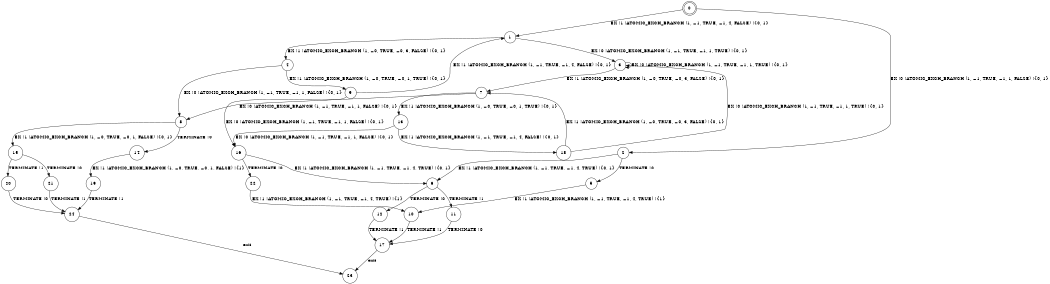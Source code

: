 digraph BCG {
size = "7, 10.5";
center = TRUE;
node [shape = circle];
0 [peripheries = 2];
0 -> 1 [label = "EX !1 !ATOMIC_EXCH_BRANCH (1, +1, TRUE, +1, 4, FALSE) !{0, 1}"];
0 -> 2 [label = "EX !0 !ATOMIC_EXCH_BRANCH (1, +1, TRUE, +1, 1, FALSE) !{0, 1}"];
1 -> 3 [label = "EX !0 !ATOMIC_EXCH_BRANCH (1, +1, TRUE, +1, 1, TRUE) !{0, 1}"];
1 -> 4 [label = "EX !1 !ATOMIC_EXCH_BRANCH (1, +0, TRUE, +0, 3, FALSE) !{0, 1}"];
2 -> 5 [label = "TERMINATE !0"];
2 -> 6 [label = "EX !1 !ATOMIC_EXCH_BRANCH (1, +1, TRUE, +1, 4, TRUE) !{0, 1}"];
3 -> 7 [label = "EX !1 !ATOMIC_EXCH_BRANCH (1, +0, TRUE, +0, 3, FALSE) !{0, 1}"];
3 -> 3 [label = "EX !0 !ATOMIC_EXCH_BRANCH (1, +1, TRUE, +1, 1, TRUE) !{0, 1}"];
4 -> 8 [label = "EX !0 !ATOMIC_EXCH_BRANCH (1, +1, TRUE, +1, 1, FALSE) !{0, 1}"];
4 -> 9 [label = "EX !1 !ATOMIC_EXCH_BRANCH (1, +0, TRUE, +0, 1, TRUE) !{0, 1}"];
5 -> 10 [label = "EX !1 !ATOMIC_EXCH_BRANCH (1, +1, TRUE, +1, 4, TRUE) !{1}"];
6 -> 11 [label = "TERMINATE !1"];
6 -> 12 [label = "TERMINATE !0"];
7 -> 13 [label = "EX !1 !ATOMIC_EXCH_BRANCH (1, +0, TRUE, +0, 1, TRUE) !{0, 1}"];
7 -> 8 [label = "EX !0 !ATOMIC_EXCH_BRANCH (1, +1, TRUE, +1, 1, FALSE) !{0, 1}"];
8 -> 14 [label = "TERMINATE !0"];
8 -> 15 [label = "EX !1 !ATOMIC_EXCH_BRANCH (1, +0, TRUE, +0, 1, FALSE) !{0, 1}"];
9 -> 16 [label = "EX !0 !ATOMIC_EXCH_BRANCH (1, +1, TRUE, +1, 1, FALSE) !{0, 1}"];
9 -> 1 [label = "EX !1 !ATOMIC_EXCH_BRANCH (1, +1, TRUE, +1, 4, FALSE) !{0, 1}"];
10 -> 17 [label = "TERMINATE !1"];
11 -> 17 [label = "TERMINATE !0"];
12 -> 17 [label = "TERMINATE !1"];
13 -> 18 [label = "EX !1 !ATOMIC_EXCH_BRANCH (1, +1, TRUE, +1, 4, FALSE) !{0, 1}"];
13 -> 16 [label = "EX !0 !ATOMIC_EXCH_BRANCH (1, +1, TRUE, +1, 1, FALSE) !{0, 1}"];
14 -> 19 [label = "EX !1 !ATOMIC_EXCH_BRANCH (1, +0, TRUE, +0, 1, FALSE) !{1}"];
15 -> 20 [label = "TERMINATE !1"];
15 -> 21 [label = "TERMINATE !0"];
16 -> 22 [label = "TERMINATE !0"];
16 -> 6 [label = "EX !1 !ATOMIC_EXCH_BRANCH (1, +1, TRUE, +1, 4, TRUE) !{0, 1}"];
17 -> 23 [label = "exit"];
18 -> 7 [label = "EX !1 !ATOMIC_EXCH_BRANCH (1, +0, TRUE, +0, 3, FALSE) !{0, 1}"];
18 -> 3 [label = "EX !0 !ATOMIC_EXCH_BRANCH (1, +1, TRUE, +1, 1, TRUE) !{0, 1}"];
19 -> 24 [label = "TERMINATE !1"];
20 -> 24 [label = "TERMINATE !0"];
21 -> 24 [label = "TERMINATE !1"];
22 -> 10 [label = "EX !1 !ATOMIC_EXCH_BRANCH (1, +1, TRUE, +1, 4, TRUE) !{1}"];
24 -> 23 [label = "exit"];
}
